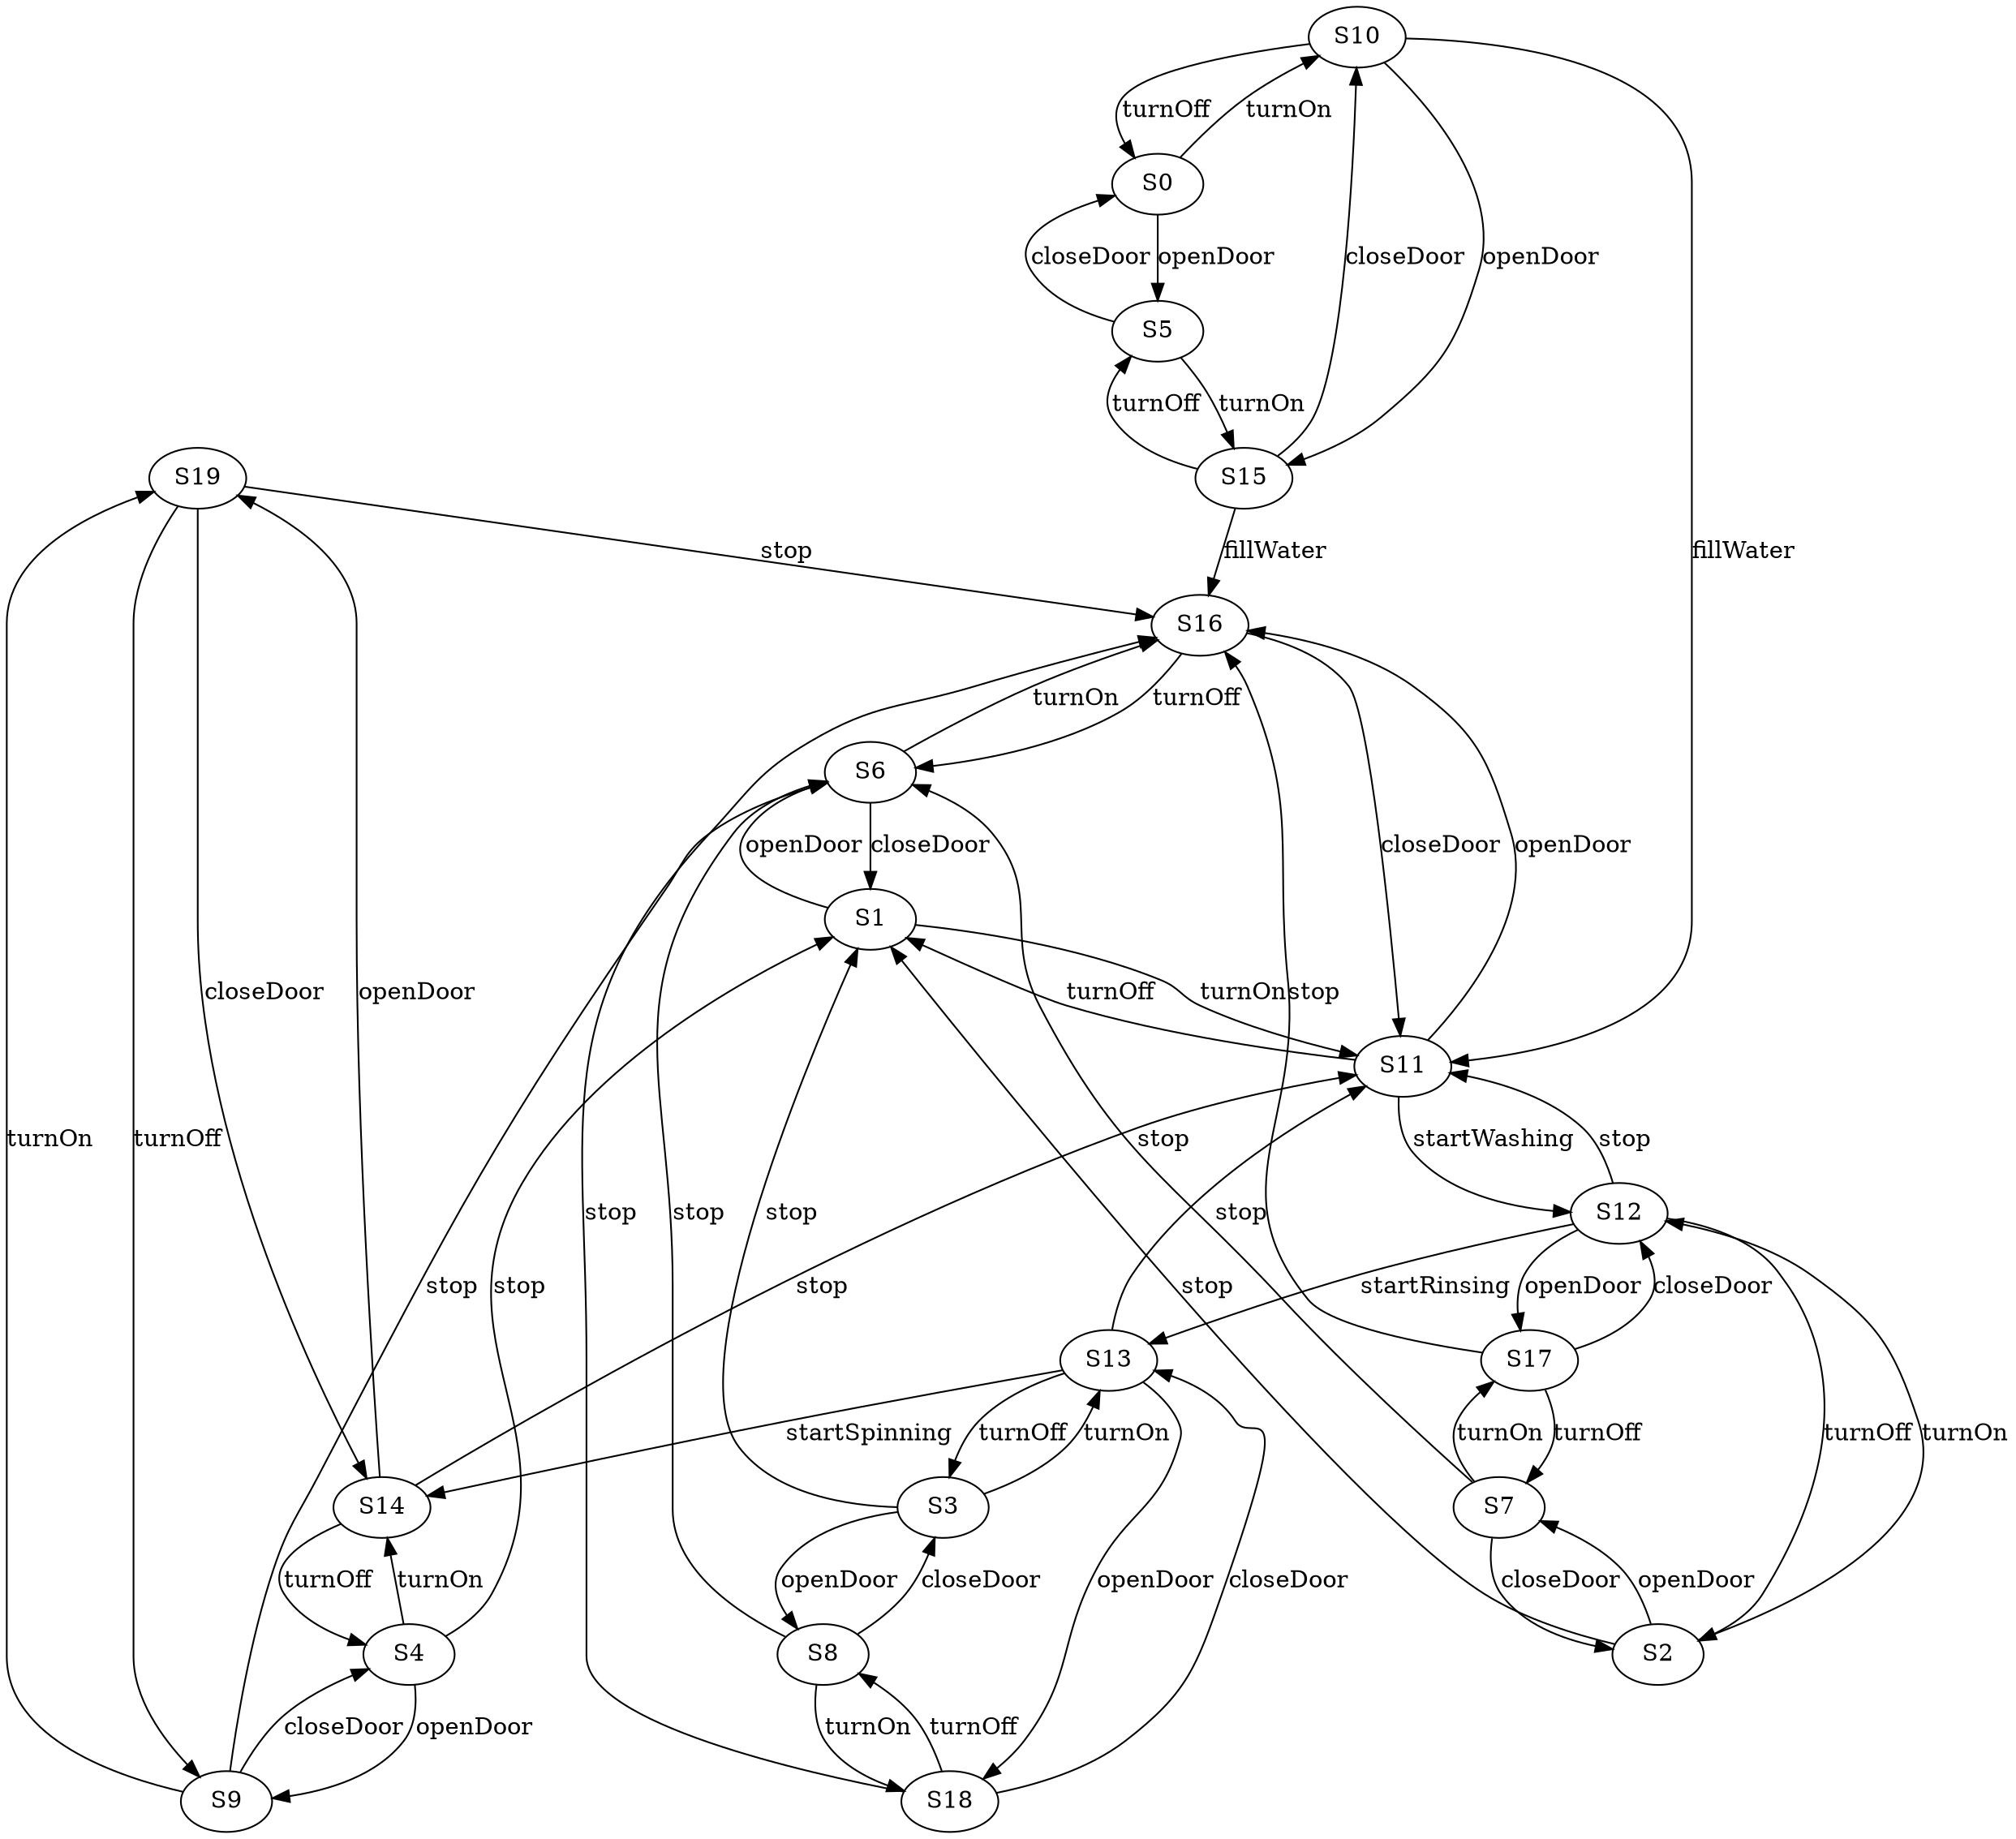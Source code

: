 digraph g {

	S19 -> S16 [label="stop"];
	S7 -> S6 [label="stop"];
	S14 -> S4 [label="turnOff"];
	S1 -> S11 [label="turnOn"];
	S17 -> S7 [label="turnOff"];
	S4 -> S1 [label="stop"];
	S7 -> S17 [label="turnOn"];
	S6 -> S1 [label="closeDoor"];
	S0 -> S5 [label="openDoor"];
	S14 -> S11 [label="stop"];
	S2 -> S1 [label="stop"];
	S8 -> S6 [label="stop"];
	S18 -> S13 [label="closeDoor"];
	S13 -> S18 [label="openDoor"];
	S0 -> S10 [label="turnOn"];
	S5 -> S15 [label="turnOn"];
	S17 -> S12 [label="closeDoor"];
	S5 -> S0 [label="closeDoor"];
	S4 -> S14 [label="turnOn"];
	S6 -> S16 [label="turnOn"];
	S12 -> S11 [label="stop"];
	S13 -> S11 [label="stop"];
	S14 -> S19 [label="openDoor"];
	S13 -> S3 [label="turnOff"];
	S11 -> S16 [label="openDoor"];
	S15 -> S16 [label="fillWater"];
	S8 -> S3 [label="closeDoor"];
	S15 -> S5 [label="turnOff"];
	S10 -> S11 [label="fillWater"];
	S11 -> S12 [label="startWashing"];
	S16 -> S11 [label="closeDoor"];
	S7 -> S2 [label="closeDoor"];
	S1 -> S6 [label="openDoor"];
	S10 -> S0 [label="turnOff"];
	S9 -> S4 [label="closeDoor"];
	S12 -> S13 [label="startRinsing"];
	S8 -> S18 [label="turnOn"];
	S4 -> S9 [label="openDoor"];
	S9 -> S6 [label="stop"];
	S13 -> S14 [label="startSpinning"];
	S16 -> S6 [label="turnOff"];
	S2 -> S7 [label="openDoor"];
	S17 -> S16 [label="stop"];
	S19 -> S9 [label="turnOff"];
	S3 -> S8 [label="openDoor"];
	S11 -> S1 [label="turnOff"];
	S12 -> S2 [label="turnOff"];
	S3 -> S1 [label="stop"];
	S12 -> S17 [label="openDoor"];
	S19 -> S14 [label="closeDoor"];
	S10 -> S15 [label="openDoor"];
	S9 -> S19 [label="turnOn"];
	S3 -> S13 [label="turnOn"];
	S15 -> S10 [label="closeDoor"];
	S18 -> S16 [label="stop"];
	S18 -> S8 [label="turnOff"];
	S2 -> S12 [label="turnOn"];

}
